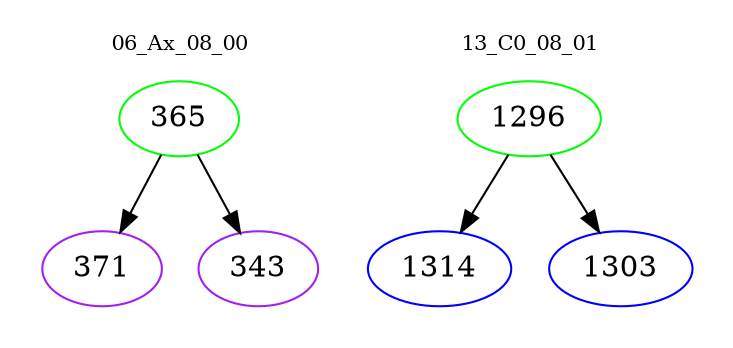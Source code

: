 digraph{
subgraph cluster_0 {
color = white
label = "06_Ax_08_00";
fontsize=10;
T0_365 [label="365", color="green"]
T0_365 -> T0_371 [color="black"]
T0_371 [label="371", color="purple"]
T0_365 -> T0_343 [color="black"]
T0_343 [label="343", color="purple"]
}
subgraph cluster_1 {
color = white
label = "13_C0_08_01";
fontsize=10;
T1_1296 [label="1296", color="green"]
T1_1296 -> T1_1314 [color="black"]
T1_1314 [label="1314", color="blue"]
T1_1296 -> T1_1303 [color="black"]
T1_1303 [label="1303", color="blue"]
}
}
